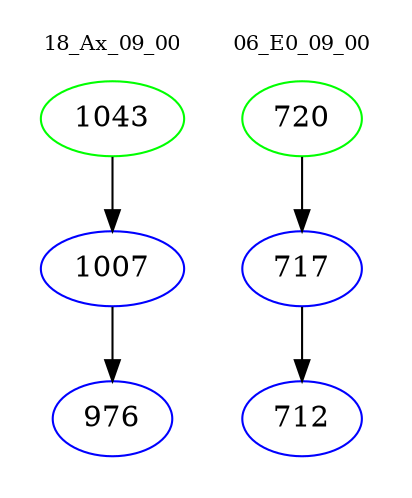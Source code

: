 digraph{
subgraph cluster_0 {
color = white
label = "18_Ax_09_00";
fontsize=10;
T0_1043 [label="1043", color="green"]
T0_1043 -> T0_1007 [color="black"]
T0_1007 [label="1007", color="blue"]
T0_1007 -> T0_976 [color="black"]
T0_976 [label="976", color="blue"]
}
subgraph cluster_1 {
color = white
label = "06_E0_09_00";
fontsize=10;
T1_720 [label="720", color="green"]
T1_720 -> T1_717 [color="black"]
T1_717 [label="717", color="blue"]
T1_717 -> T1_712 [color="black"]
T1_712 [label="712", color="blue"]
}
}
